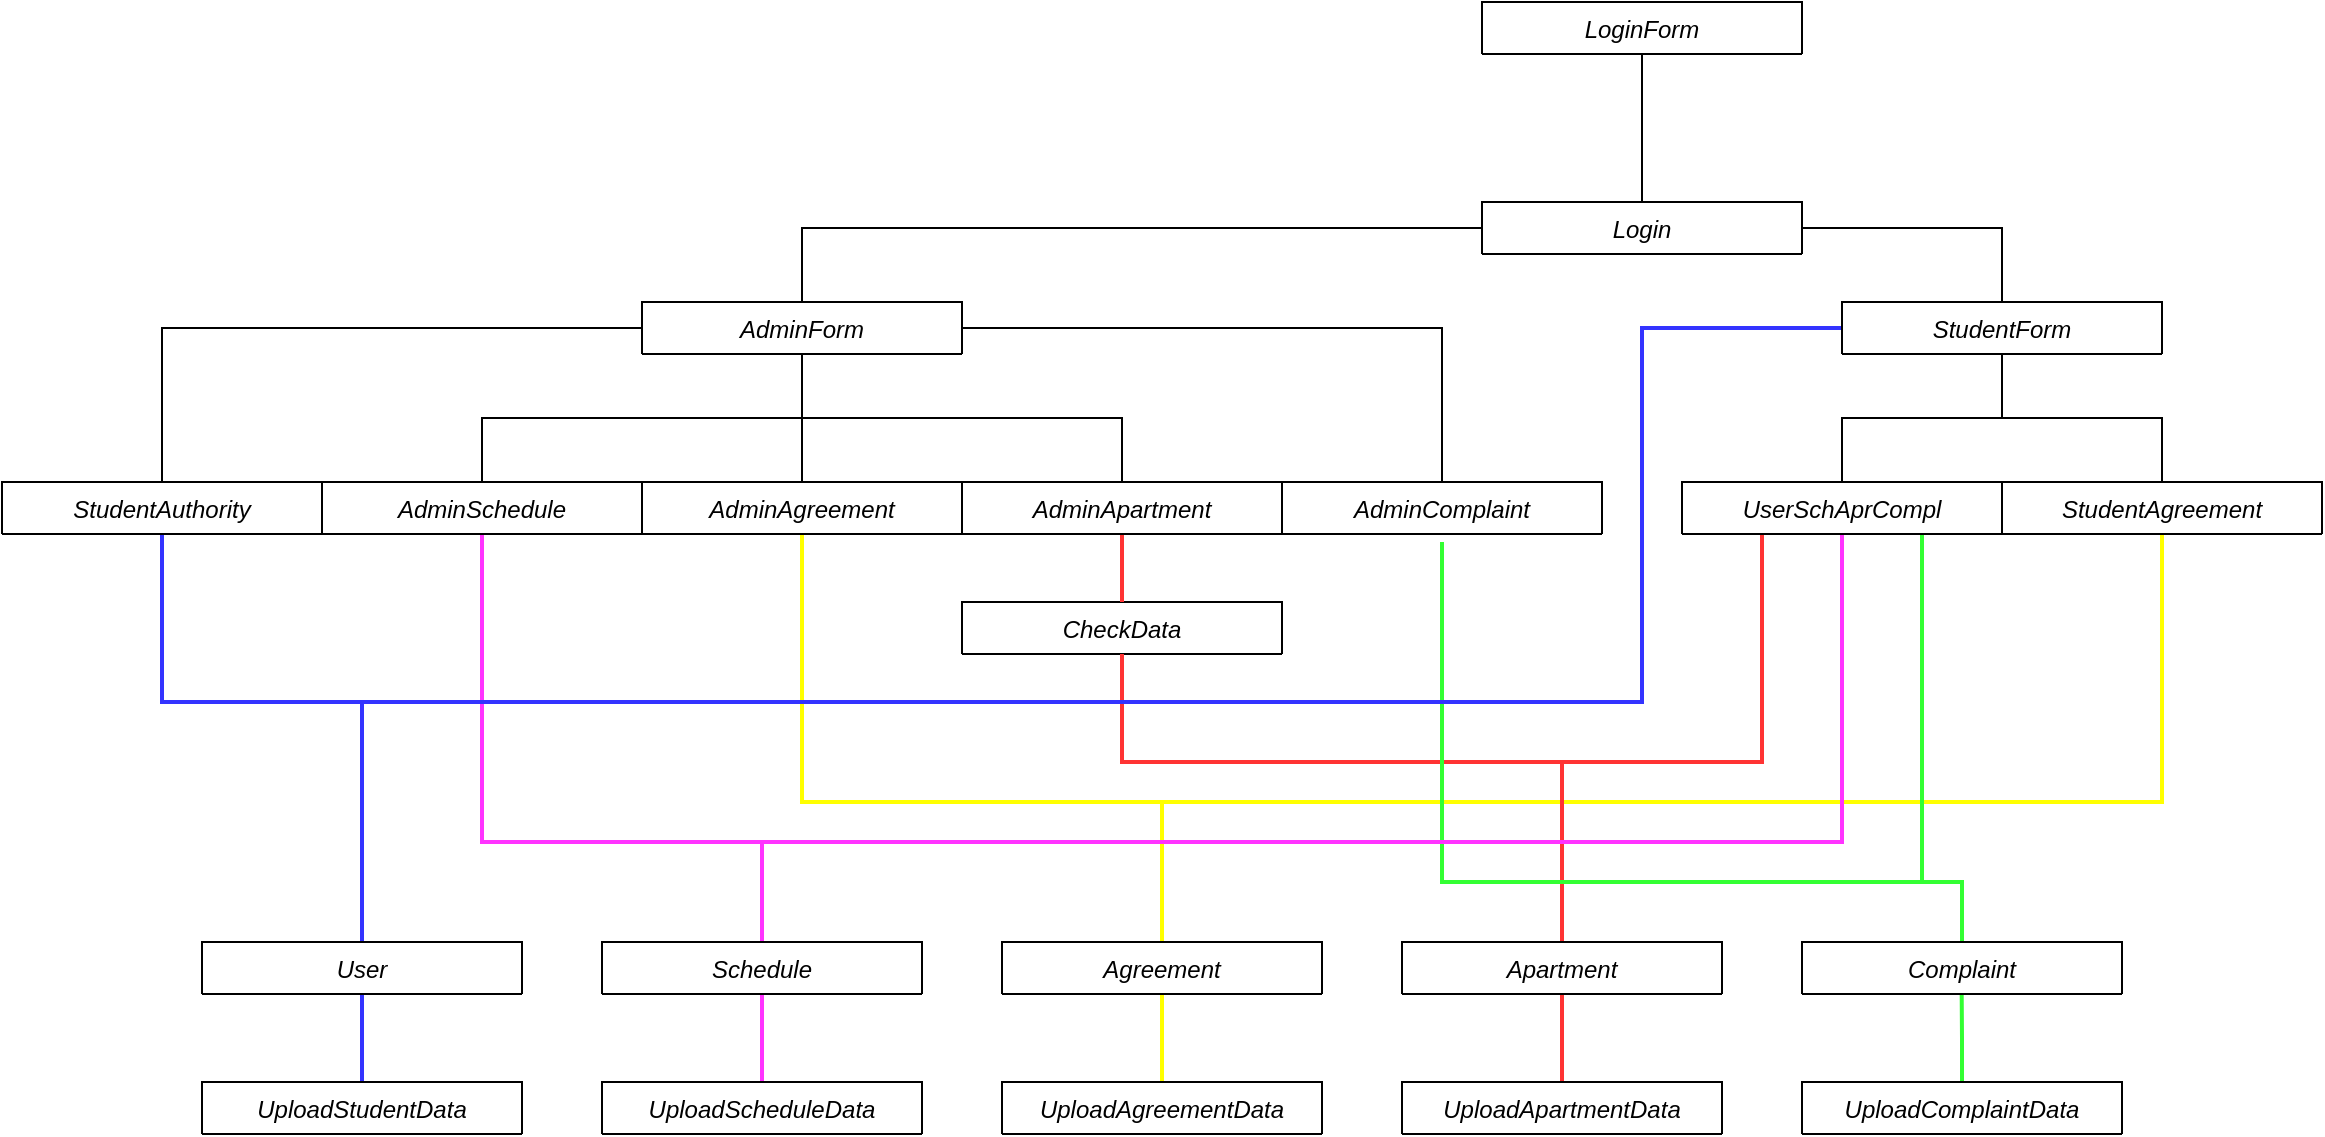 <mxfile version="15.9.6" type="device"><diagram id="C5RBs43oDa-KdzZeNtuy" name="Page-1"><mxGraphModel dx="1483" dy="830" grid="1" gridSize="10" guides="1" tooltips="1" connect="1" arrows="1" fold="1" page="1" pageScale="1" pageWidth="1169" pageHeight="827" math="0" shadow="0"><root><mxCell id="WIyWlLk6GJQsqaUBKTNV-0"/><mxCell id="WIyWlLk6GJQsqaUBKTNV-1" parent="WIyWlLk6GJQsqaUBKTNV-0"/><mxCell id="zkfFHV4jXpPFQw0GAbJ--0" value="AdminComplaint" style="swimlane;fontStyle=2;align=center;verticalAlign=top;childLayout=stackLayout;horizontal=1;startSize=26;horizontalStack=0;resizeParent=1;resizeLast=0;collapsible=1;marginBottom=0;rounded=0;shadow=0;strokeWidth=1;" parent="WIyWlLk6GJQsqaUBKTNV-1" vertex="1" collapsed="1"><mxGeometry x="640" y="260" width="160" height="26" as="geometry"><mxRectangle x="1010" y="520" width="300" height="110" as="alternateBounds"/></mxGeometry></mxCell><mxCell id="zkfFHV4jXpPFQw0GAbJ--1" value="- complaints: UploadComplaintData" style="text;align=left;verticalAlign=top;spacingLeft=4;spacingRight=4;overflow=hidden;rotatable=0;points=[[0,0.5],[1,0.5]];portConstraint=eastwest;fillColor=default;" parent="zkfFHV4jXpPFQw0GAbJ--0" vertex="1"><mxGeometry y="26" width="160" height="26" as="geometry"/></mxCell><mxCell id="zkfFHV4jXpPFQw0GAbJ--4" value="" style="line;html=1;strokeWidth=1;align=left;verticalAlign=middle;spacingTop=-1;spacingLeft=3;spacingRight=3;rotatable=0;labelPosition=right;points=[];portConstraint=eastwest;" parent="zkfFHV4jXpPFQw0GAbJ--0" vertex="1"><mxGeometry y="52" width="160" height="8" as="geometry"/></mxCell><mxCell id="zkfFHV4jXpPFQw0GAbJ--5" value="+ AdminComplaint()&#10;+ GetComplaints { get; private set; }: List&lt;Complaint&gt;&#10;+ DeleteComplaint(deleteComplaint: Complaint): void" style="text;align=left;verticalAlign=top;spacingLeft=4;spacingRight=4;overflow=hidden;rotatable=0;points=[[0,0.5],[1,0.5]];portConstraint=eastwest;fillColor=default;" parent="zkfFHV4jXpPFQw0GAbJ--0" vertex="1"><mxGeometry y="60" width="160" height="50" as="geometry"/></mxCell><mxCell id="VE39Tlv3Fxl8thYSbEGZ-6" value="CheckData" style="swimlane;fontStyle=2;align=center;verticalAlign=top;childLayout=stackLayout;horizontal=1;startSize=26;horizontalStack=0;resizeParent=1;resizeLast=0;collapsible=1;marginBottom=0;rounded=0;shadow=0;strokeWidth=1;" vertex="1" collapsed="1" parent="WIyWlLk6GJQsqaUBKTNV-1"><mxGeometry x="480" y="320" width="160" height="26" as="geometry"><mxRectangle x="830" y="590" width="300" height="130" as="alternateBounds"/></mxGeometry></mxCell><mxCell id="VE39Tlv3Fxl8thYSbEGZ-7" value="- dataLink: string" style="text;align=left;verticalAlign=top;spacingLeft=4;spacingRight=4;overflow=hidden;rotatable=0;points=[[0,0.5],[1,0.5]];portConstraint=eastwest;fillColor=default;" vertex="1" parent="VE39Tlv3Fxl8thYSbEGZ-6"><mxGeometry y="26" width="160" height="26" as="geometry"/></mxCell><mxCell id="VE39Tlv3Fxl8thYSbEGZ-10" value="" style="line;html=1;strokeWidth=1;align=left;verticalAlign=middle;spacingTop=-1;spacingLeft=3;spacingRight=3;rotatable=0;labelPosition=right;points=[];portConstraint=eastwest;" vertex="1" parent="VE39Tlv3Fxl8thYSbEGZ-6"><mxGeometry y="52" width="160" height="8" as="geometry"/></mxCell><mxCell id="VE39Tlv3Fxl8thYSbEGZ-11" value="- CheckQuantityOfApartment(id: int, quantity: int): bool&#10;+ AddApartmentIDstoComboBox(): List&lt;int&gt;&#10;+ AddApartmentIds(): List&lt;int&gt;&#10;+ AddUserIds(addUserIds: int): List&lt;int&gt;" style="text;align=left;verticalAlign=top;spacingLeft=4;spacingRight=4;overflow=hidden;rotatable=0;points=[[0,0.5],[1,0.5]];portConstraint=eastwest;fillColor=default;" vertex="1" parent="VE39Tlv3Fxl8thYSbEGZ-6"><mxGeometry y="60" width="160" height="70" as="geometry"/></mxCell><mxCell id="VE39Tlv3Fxl8thYSbEGZ-140" style="edgeStyle=orthogonalEdgeStyle;rounded=0;orthogonalLoop=1;jettySize=auto;html=1;entryX=0.5;entryY=0;entryDx=0;entryDy=0;endArrow=none;endFill=0;" edge="1" parent="WIyWlLk6GJQsqaUBKTNV-1" source="VE39Tlv3Fxl8thYSbEGZ-12" target="VE39Tlv3Fxl8thYSbEGZ-84"><mxGeometry relative="1" as="geometry"/></mxCell><mxCell id="VE39Tlv3Fxl8thYSbEGZ-141" style="edgeStyle=orthogonalEdgeStyle;rounded=0;orthogonalLoop=1;jettySize=auto;html=1;endArrow=none;endFill=0;" edge="1" parent="WIyWlLk6GJQsqaUBKTNV-1" source="VE39Tlv3Fxl8thYSbEGZ-12" target="VE39Tlv3Fxl8thYSbEGZ-24"><mxGeometry relative="1" as="geometry"/></mxCell><mxCell id="VE39Tlv3Fxl8thYSbEGZ-142" style="edgeStyle=orthogonalEdgeStyle;rounded=0;orthogonalLoop=1;jettySize=auto;html=1;entryX=0.5;entryY=0;entryDx=0;entryDy=0;endArrow=none;endFill=0;" edge="1" parent="WIyWlLk6GJQsqaUBKTNV-1" source="VE39Tlv3Fxl8thYSbEGZ-12" target="VE39Tlv3Fxl8thYSbEGZ-0"><mxGeometry relative="1" as="geometry"/></mxCell><mxCell id="VE39Tlv3Fxl8thYSbEGZ-143" style="edgeStyle=orthogonalEdgeStyle;rounded=0;orthogonalLoop=1;jettySize=auto;html=1;entryX=0.5;entryY=0;entryDx=0;entryDy=0;endArrow=none;endFill=0;" edge="1" parent="WIyWlLk6GJQsqaUBKTNV-1" source="VE39Tlv3Fxl8thYSbEGZ-12" target="VE39Tlv3Fxl8thYSbEGZ-18"><mxGeometry relative="1" as="geometry"/></mxCell><mxCell id="VE39Tlv3Fxl8thYSbEGZ-144" style="edgeStyle=orthogonalEdgeStyle;rounded=0;orthogonalLoop=1;jettySize=auto;html=1;entryX=0.5;entryY=0;entryDx=0;entryDy=0;endArrow=none;endFill=0;" edge="1" parent="WIyWlLk6GJQsqaUBKTNV-1" source="VE39Tlv3Fxl8thYSbEGZ-12" target="zkfFHV4jXpPFQw0GAbJ--0"><mxGeometry relative="1" as="geometry"/></mxCell><mxCell id="VE39Tlv3Fxl8thYSbEGZ-151" style="edgeStyle=orthogonalEdgeStyle;rounded=0;orthogonalLoop=1;jettySize=auto;html=1;entryX=0.5;entryY=1;entryDx=0;entryDy=0;endArrow=none;endFill=0;strokeColor=#FFFF00;strokeWidth=2;" edge="1" parent="WIyWlLk6GJQsqaUBKTNV-1" source="VE39Tlv3Fxl8thYSbEGZ-30" target="VE39Tlv3Fxl8thYSbEGZ-0"><mxGeometry relative="1" as="geometry"><Array as="points"><mxPoint x="580" y="420"/><mxPoint x="400" y="420"/></Array></mxGeometry></mxCell><mxCell id="VE39Tlv3Fxl8thYSbEGZ-152" style="edgeStyle=orthogonalEdgeStyle;rounded=0;orthogonalLoop=1;jettySize=auto;html=1;entryX=0.5;entryY=1;entryDx=0;entryDy=0;endArrow=none;endFill=0;strokeColor=#FFFF00;strokeWidth=2;" edge="1" parent="WIyWlLk6GJQsqaUBKTNV-1" source="VE39Tlv3Fxl8thYSbEGZ-30" target="VE39Tlv3Fxl8thYSbEGZ-78"><mxGeometry relative="1" as="geometry"><Array as="points"><mxPoint x="580" y="420"/><mxPoint x="1080" y="420"/></Array></mxGeometry></mxCell><mxCell id="VE39Tlv3Fxl8thYSbEGZ-153" style="edgeStyle=orthogonalEdgeStyle;rounded=0;orthogonalLoop=1;jettySize=auto;html=1;entryX=0.5;entryY=1;entryDx=0;entryDy=0;endArrow=none;endFill=0;strokeColor=#FF3333;strokeWidth=2;" edge="1" parent="WIyWlLk6GJQsqaUBKTNV-1" source="VE39Tlv3Fxl8thYSbEGZ-36" target="VE39Tlv3Fxl8thYSbEGZ-6"><mxGeometry relative="1" as="geometry"><Array as="points"><mxPoint x="780" y="400"/><mxPoint x="560" y="400"/></Array></mxGeometry></mxCell><mxCell id="VE39Tlv3Fxl8thYSbEGZ-154" style="edgeStyle=orthogonalEdgeStyle;rounded=0;orthogonalLoop=1;jettySize=auto;html=1;entryX=0.25;entryY=1;entryDx=0;entryDy=0;endArrow=none;endFill=0;strokeColor=#FF3333;strokeWidth=2;" edge="1" parent="WIyWlLk6GJQsqaUBKTNV-1" source="VE39Tlv3Fxl8thYSbEGZ-36" target="VE39Tlv3Fxl8thYSbEGZ-108"><mxGeometry relative="1" as="geometry"><Array as="points"><mxPoint x="780" y="400"/><mxPoint x="880" y="400"/></Array></mxGeometry></mxCell><mxCell id="VE39Tlv3Fxl8thYSbEGZ-155" style="edgeStyle=orthogonalEdgeStyle;rounded=0;orthogonalLoop=1;jettySize=auto;html=1;entryX=0.75;entryY=1;entryDx=0;entryDy=0;endArrow=none;endFill=0;strokeColor=#33FF33;fillColor=#60a917;strokeWidth=2;" edge="1" parent="WIyWlLk6GJQsqaUBKTNV-1" source="VE39Tlv3Fxl8thYSbEGZ-42" target="VE39Tlv3Fxl8thYSbEGZ-108"><mxGeometry relative="1" as="geometry"><Array as="points"><mxPoint x="980" y="460"/><mxPoint x="960" y="460"/></Array></mxGeometry></mxCell><mxCell id="VE39Tlv3Fxl8thYSbEGZ-156" style="edgeStyle=orthogonalEdgeStyle;rounded=0;orthogonalLoop=1;jettySize=auto;html=1;endArrow=none;endFill=0;strokeColor=#33FF33;fillColor=#60a917;strokeWidth=2;" edge="1" parent="WIyWlLk6GJQsqaUBKTNV-1" source="VE39Tlv3Fxl8thYSbEGZ-42"><mxGeometry relative="1" as="geometry"><mxPoint x="720" y="290" as="targetPoint"/><Array as="points"><mxPoint x="980" y="460"/><mxPoint x="720" y="460"/></Array></mxGeometry></mxCell><mxCell id="VE39Tlv3Fxl8thYSbEGZ-133" style="edgeStyle=orthogonalEdgeStyle;rounded=0;orthogonalLoop=1;jettySize=auto;html=1;entryX=0.499;entryY=0.987;entryDx=0;entryDy=0;entryPerimeter=0;endArrow=none;endFill=0;strokeColor=#33FF33;strokeWidth=2;" edge="1" parent="WIyWlLk6GJQsqaUBKTNV-1" source="VE39Tlv3Fxl8thYSbEGZ-48" target="VE39Tlv3Fxl8thYSbEGZ-47"><mxGeometry relative="1" as="geometry"/></mxCell><mxCell id="VE39Tlv3Fxl8thYSbEGZ-132" style="edgeStyle=orthogonalEdgeStyle;rounded=0;orthogonalLoop=1;jettySize=auto;html=1;entryX=0.5;entryY=1;entryDx=0;entryDy=0;entryPerimeter=0;endArrow=none;endFill=0;strokeColor=#FF3333;strokeWidth=2;" edge="1" parent="WIyWlLk6GJQsqaUBKTNV-1" source="VE39Tlv3Fxl8thYSbEGZ-60" target="VE39Tlv3Fxl8thYSbEGZ-41"><mxGeometry relative="1" as="geometry"/></mxCell><mxCell id="VE39Tlv3Fxl8thYSbEGZ-135" style="edgeStyle=orthogonalEdgeStyle;rounded=0;orthogonalLoop=1;jettySize=auto;html=1;entryX=0.5;entryY=1;entryDx=0;entryDy=0;endArrow=none;endFill=0;strokeWidth=2;strokeColor=#FFFF00;" edge="1" parent="WIyWlLk6GJQsqaUBKTNV-1" source="VE39Tlv3Fxl8thYSbEGZ-66" target="VE39Tlv3Fxl8thYSbEGZ-30"><mxGeometry relative="1" as="geometry"/></mxCell><mxCell id="VE39Tlv3Fxl8thYSbEGZ-157" style="edgeStyle=orthogonalEdgeStyle;rounded=0;orthogonalLoop=1;jettySize=auto;html=1;entryX=0.5;entryY=1;entryDx=0;entryDy=0;endArrow=none;endFill=0;strokeColor=#FF33FF;strokeWidth=2;" edge="1" parent="WIyWlLk6GJQsqaUBKTNV-1" source="VE39Tlv3Fxl8thYSbEGZ-72" target="VE39Tlv3Fxl8thYSbEGZ-24"><mxGeometry relative="1" as="geometry"><Array as="points"><mxPoint x="380" y="440"/><mxPoint x="240" y="440"/></Array></mxGeometry></mxCell><mxCell id="VE39Tlv3Fxl8thYSbEGZ-158" style="edgeStyle=orthogonalEdgeStyle;rounded=0;orthogonalLoop=1;jettySize=auto;html=1;entryX=0.5;entryY=1;entryDx=0;entryDy=0;endArrow=none;endFill=0;strokeColor=#FF33FF;strokeWidth=2;" edge="1" parent="WIyWlLk6GJQsqaUBKTNV-1" source="VE39Tlv3Fxl8thYSbEGZ-72" target="VE39Tlv3Fxl8thYSbEGZ-108"><mxGeometry relative="1" as="geometry"><Array as="points"><mxPoint x="380" y="440"/><mxPoint x="920" y="440"/></Array></mxGeometry></mxCell><mxCell id="VE39Tlv3Fxl8thYSbEGZ-137" style="edgeStyle=orthogonalEdgeStyle;rounded=0;orthogonalLoop=1;jettySize=auto;html=1;entryX=0.5;entryY=1;entryDx=0;entryDy=0;endArrow=none;endFill=0;strokeWidth=2;strokeColor=#FF33FF;" edge="1" parent="WIyWlLk6GJQsqaUBKTNV-1" source="VE39Tlv3Fxl8thYSbEGZ-90" target="VE39Tlv3Fxl8thYSbEGZ-72"><mxGeometry relative="1" as="geometry"/></mxCell><mxCell id="VE39Tlv3Fxl8thYSbEGZ-136" style="edgeStyle=orthogonalEdgeStyle;rounded=0;orthogonalLoop=1;jettySize=auto;html=1;entryX=0.5;entryY=1;entryDx=0;entryDy=0;endArrow=none;endFill=0;strokeWidth=2;strokeColor=#3333FF;" edge="1" parent="WIyWlLk6GJQsqaUBKTNV-1" source="VE39Tlv3Fxl8thYSbEGZ-96" target="VE39Tlv3Fxl8thYSbEGZ-102"><mxGeometry relative="1" as="geometry"/></mxCell><mxCell id="VE39Tlv3Fxl8thYSbEGZ-159" style="edgeStyle=orthogonalEdgeStyle;rounded=0;orthogonalLoop=1;jettySize=auto;html=1;endArrow=none;endFill=0;strokeColor=#3333FF;strokeWidth=2;" edge="1" parent="WIyWlLk6GJQsqaUBKTNV-1" source="VE39Tlv3Fxl8thYSbEGZ-102" target="VE39Tlv3Fxl8thYSbEGZ-84"><mxGeometry relative="1" as="geometry"><Array as="points"><mxPoint x="180" y="370"/><mxPoint x="80" y="370"/></Array></mxGeometry></mxCell><mxCell id="VE39Tlv3Fxl8thYSbEGZ-161" style="edgeStyle=orthogonalEdgeStyle;rounded=0;orthogonalLoop=1;jettySize=auto;html=1;entryX=0;entryY=0.5;entryDx=0;entryDy=0;endArrow=none;endFill=0;strokeColor=#3333FF;strokeWidth=2;" edge="1" parent="WIyWlLk6GJQsqaUBKTNV-1" source="VE39Tlv3Fxl8thYSbEGZ-102" target="VE39Tlv3Fxl8thYSbEGZ-115"><mxGeometry relative="1" as="geometry"><Array as="points"><mxPoint x="180" y="370"/><mxPoint x="820" y="370"/><mxPoint x="820" y="183"/></Array></mxGeometry></mxCell><mxCell id="VE39Tlv3Fxl8thYSbEGZ-147" style="edgeStyle=orthogonalEdgeStyle;rounded=0;orthogonalLoop=1;jettySize=auto;html=1;entryX=0.5;entryY=0;entryDx=0;entryDy=0;endArrow=none;endFill=0;" edge="1" parent="WIyWlLk6GJQsqaUBKTNV-1" source="VE39Tlv3Fxl8thYSbEGZ-115" target="VE39Tlv3Fxl8thYSbEGZ-108"><mxGeometry relative="1" as="geometry"/></mxCell><mxCell id="VE39Tlv3Fxl8thYSbEGZ-148" style="edgeStyle=orthogonalEdgeStyle;rounded=0;orthogonalLoop=1;jettySize=auto;html=1;entryX=0.5;entryY=0;entryDx=0;entryDy=0;endArrow=none;endFill=0;" edge="1" parent="WIyWlLk6GJQsqaUBKTNV-1" source="VE39Tlv3Fxl8thYSbEGZ-115" target="VE39Tlv3Fxl8thYSbEGZ-78"><mxGeometry relative="1" as="geometry"/></mxCell><mxCell id="VE39Tlv3Fxl8thYSbEGZ-146" style="edgeStyle=orthogonalEdgeStyle;rounded=0;orthogonalLoop=1;jettySize=auto;html=1;entryX=0.5;entryY=0;entryDx=0;entryDy=0;endArrow=none;endFill=0;" edge="1" parent="WIyWlLk6GJQsqaUBKTNV-1" source="VE39Tlv3Fxl8thYSbEGZ-121" target="VE39Tlv3Fxl8thYSbEGZ-54"><mxGeometry relative="1" as="geometry"/></mxCell><mxCell id="VE39Tlv3Fxl8thYSbEGZ-138" style="edgeStyle=orthogonalEdgeStyle;rounded=0;orthogonalLoop=1;jettySize=auto;html=1;entryX=0.5;entryY=0;entryDx=0;entryDy=0;strokeColor=default;endArrow=none;endFill=0;" edge="1" parent="WIyWlLk6GJQsqaUBKTNV-1" source="VE39Tlv3Fxl8thYSbEGZ-55" target="VE39Tlv3Fxl8thYSbEGZ-12"><mxGeometry relative="1" as="geometry"/></mxCell><mxCell id="VE39Tlv3Fxl8thYSbEGZ-150" style="edgeStyle=orthogonalEdgeStyle;rounded=0;orthogonalLoop=1;jettySize=auto;html=1;entryX=0.5;entryY=0;entryDx=0;entryDy=0;endArrow=none;endFill=0;strokeWidth=2;strokeColor=#FF3333;" edge="1" parent="WIyWlLk6GJQsqaUBKTNV-1" source="VE39Tlv3Fxl8thYSbEGZ-18" target="VE39Tlv3Fxl8thYSbEGZ-6"><mxGeometry relative="1" as="geometry"/></mxCell><mxCell id="VE39Tlv3Fxl8thYSbEGZ-18" value="AdminApartment" style="swimlane;fontStyle=2;align=center;verticalAlign=top;childLayout=stackLayout;horizontal=1;startSize=26;horizontalStack=0;resizeParent=1;resizeLast=0;collapsible=1;marginBottom=0;rounded=0;shadow=0;strokeWidth=1;" vertex="1" collapsed="1" parent="WIyWlLk6GJQsqaUBKTNV-1"><mxGeometry x="480" y="260" width="160" height="26" as="geometry"><mxRectangle x="830" y="520" width="380" height="178" as="alternateBounds"/></mxGeometry></mxCell><mxCell id="VE39Tlv3Fxl8thYSbEGZ-19" value="- uploadApartmentData: UploadApartmentData&#10;- checkData: CheckData" style="text;align=left;verticalAlign=top;spacingLeft=4;spacingRight=4;overflow=hidden;rotatable=0;points=[[0,0.5],[1,0.5]];portConstraint=eastwest;fillColor=default;" vertex="1" parent="VE39Tlv3Fxl8thYSbEGZ-18"><mxGeometry y="26" width="160" height="34" as="geometry"/></mxCell><mxCell id="VE39Tlv3Fxl8thYSbEGZ-22" value="" style="line;html=1;strokeWidth=1;align=left;verticalAlign=middle;spacingTop=-1;spacingLeft=3;spacingRight=3;rotatable=0;labelPosition=right;points=[];portConstraint=eastwest;" vertex="1" parent="VE39Tlv3Fxl8thYSbEGZ-18"><mxGeometry y="60" width="160" height="8" as="geometry"/></mxCell><mxCell id="VE39Tlv3Fxl8thYSbEGZ-23" value="+ AdminApartment()&#10;+ AllApartmentsData { get; private set; }: List&lt;Apartment&gt;&#10;+ ApartmentsAndUser { get; private set; }: List&lt;Apartment&gt;&#10;+ ModifyApartmentData(option: string, apartment: Apartment): void&#10;+ ApartmentDataInfo(apartmentID: int): List&lt;String&gt;&#10;+ QuantityOfRooms(apartment: Apartment): int&#10;+ AddApartmentIDstoComboBox(): List&lt;int&gt;" style="text;align=left;verticalAlign=top;spacingLeft=4;spacingRight=4;overflow=hidden;rotatable=0;points=[[0,0.5],[1,0.5]];portConstraint=eastwest;fillColor=default;" vertex="1" parent="VE39Tlv3Fxl8thYSbEGZ-18"><mxGeometry y="68" width="160" height="110" as="geometry"/></mxCell><mxCell id="VE39Tlv3Fxl8thYSbEGZ-149" style="edgeStyle=orthogonalEdgeStyle;rounded=0;orthogonalLoop=1;jettySize=auto;html=1;entryX=0.5;entryY=0;entryDx=0;entryDy=0;endArrow=none;endFill=0;" edge="1" parent="WIyWlLk6GJQsqaUBKTNV-1" source="VE39Tlv3Fxl8thYSbEGZ-54" target="VE39Tlv3Fxl8thYSbEGZ-115"><mxGeometry relative="1" as="geometry"/></mxCell><mxCell id="VE39Tlv3Fxl8thYSbEGZ-0" value="AdminAgreement" style="swimlane;fontStyle=2;align=center;verticalAlign=top;childLayout=stackLayout;horizontal=1;startSize=26;horizontalStack=0;resizeParent=1;resizeLast=0;collapsible=1;marginBottom=0;rounded=0;shadow=0;strokeWidth=1;" vertex="1" collapsed="1" parent="WIyWlLk6GJQsqaUBKTNV-1"><mxGeometry x="320" y="260" width="160" height="26" as="geometry"><mxRectangle x="650" y="520" width="300" height="110" as="alternateBounds"/></mxGeometry></mxCell><mxCell id="VE39Tlv3Fxl8thYSbEGZ-1" value="- agreements: UploadAgreementData" style="text;align=left;verticalAlign=top;spacingLeft=4;spacingRight=4;overflow=hidden;rotatable=0;points=[[0,0.5],[1,0.5]];portConstraint=eastwest;fillColor=default;" vertex="1" parent="VE39Tlv3Fxl8thYSbEGZ-0"><mxGeometry y="26" width="160" height="26" as="geometry"/></mxCell><mxCell id="VE39Tlv3Fxl8thYSbEGZ-4" value="" style="line;html=1;strokeWidth=1;align=left;verticalAlign=middle;spacingTop=-1;spacingLeft=3;spacingRight=3;rotatable=0;labelPosition=right;points=[];portConstraint=eastwest;" vertex="1" parent="VE39Tlv3Fxl8thYSbEGZ-0"><mxGeometry y="52" width="160" height="8" as="geometry"/></mxCell><mxCell id="VE39Tlv3Fxl8thYSbEGZ-5" value="+ AdminAgreement()&#10;+ getAgreements { get; private set; }: List&lt;Agreement&gt;&#10;+ deleteAgreement(deleteAgr: Agreement): void" style="text;align=left;verticalAlign=top;spacingLeft=4;spacingRight=4;overflow=hidden;rotatable=0;points=[[0,0.5],[1,0.5]];portConstraint=eastwest;fillColor=default;" vertex="1" parent="VE39Tlv3Fxl8thYSbEGZ-0"><mxGeometry y="60" width="160" height="50" as="geometry"/></mxCell><mxCell id="VE39Tlv3Fxl8thYSbEGZ-24" value="AdminSchedule" style="swimlane;fontStyle=2;align=center;verticalAlign=top;childLayout=stackLayout;horizontal=1;startSize=26;horizontalStack=0;resizeParent=1;resizeLast=0;collapsible=1;marginBottom=0;rounded=0;shadow=0;strokeWidth=1;" vertex="1" collapsed="1" parent="WIyWlLk6GJQsqaUBKTNV-1"><mxGeometry x="160" y="260" width="160" height="26" as="geometry"><mxRectangle x="470" y="520" width="330" height="130" as="alternateBounds"/></mxGeometry></mxCell><mxCell id="VE39Tlv3Fxl8thYSbEGZ-25" value="- uploadScheduleData: UploadScheduleData" style="text;align=left;verticalAlign=top;spacingLeft=4;spacingRight=4;overflow=hidden;rotatable=0;points=[[0,0.5],[1,0.5]];portConstraint=eastwest;fillColor=default;" vertex="1" parent="VE39Tlv3Fxl8thYSbEGZ-24"><mxGeometry y="26" width="160" height="26" as="geometry"/></mxCell><mxCell id="VE39Tlv3Fxl8thYSbEGZ-28" value="" style="line;html=1;strokeWidth=1;align=left;verticalAlign=middle;spacingTop=-1;spacingLeft=3;spacingRight=3;rotatable=0;labelPosition=right;points=[];portConstraint=eastwest;" vertex="1" parent="VE39Tlv3Fxl8thYSbEGZ-24"><mxGeometry y="52" width="160" height="8" as="geometry"/></mxCell><mxCell id="VE39Tlv3Fxl8thYSbEGZ-29" value="+ AdminSchedule()&#10;+ GetSchedules{ get;  private set; }: List&lt;Schedule&gt;&#10;+ ModifyUsersData(option: string, schedule: Schedule): void&#10;+ ScheduleDataInfo(id: int): List&lt;String&gt;" style="text;align=left;verticalAlign=top;spacingLeft=4;spacingRight=4;overflow=hidden;rotatable=0;points=[[0,0.5],[1,0.5]];portConstraint=eastwest;fillColor=default;" vertex="1" parent="VE39Tlv3Fxl8thYSbEGZ-24"><mxGeometry y="60" width="160" height="70" as="geometry"/></mxCell><mxCell id="VE39Tlv3Fxl8thYSbEGZ-84" value="StudentAuthority" style="swimlane;fontStyle=2;align=center;verticalAlign=top;childLayout=stackLayout;horizontal=1;startSize=26;horizontalStack=0;resizeParent=1;resizeLast=0;collapsible=1;marginBottom=0;rounded=0;shadow=0;strokeWidth=1;" vertex="1" collapsed="1" parent="WIyWlLk6GJQsqaUBKTNV-1"><mxGeometry y="260" width="160" height="26" as="geometry"><mxRectangle x="300" y="520" width="280" height="170" as="alternateBounds"/></mxGeometry></mxCell><mxCell id="VE39Tlv3Fxl8thYSbEGZ-85" value="- studentAuthority: UploadStudentData&#10;- UPPER_CAES: string&#10;- NUMBERS: string&#10;- SPECIALS: string" style="text;align=left;verticalAlign=top;spacingLeft=4;spacingRight=4;overflow=hidden;rotatable=0;points=[[0,0.5],[1,0.5]];portConstraint=eastwest;fillColor=default;" vertex="1" parent="VE39Tlv3Fxl8thYSbEGZ-84"><mxGeometry y="26" width="160" height="64" as="geometry"/></mxCell><mxCell id="VE39Tlv3Fxl8thYSbEGZ-88" value="" style="line;html=1;strokeWidth=1;align=left;verticalAlign=middle;spacingTop=-1;spacingLeft=3;spacingRight=3;rotatable=0;labelPosition=right;points=[];portConstraint=eastwest;" vertex="1" parent="VE39Tlv3Fxl8thYSbEGZ-84"><mxGeometry y="90" width="160" height="10" as="geometry"/></mxCell><mxCell id="VE39Tlv3Fxl8thYSbEGZ-89" value="+ StudentAuthority()&#10;+ allUsersData {get; private set; }: List&lt;User&gt;&#10;+ ModifyUsersData(option: string, user: User): void&#10;+ GeneratePassword(passwordSize: int): string" style="text;align=left;verticalAlign=top;spacingLeft=4;spacingRight=4;overflow=hidden;rotatable=0;points=[[0,0.5],[1,0.5]];portConstraint=eastwest;fillColor=default;" vertex="1" parent="VE39Tlv3Fxl8thYSbEGZ-84"><mxGeometry y="100" width="160" height="70" as="geometry"/></mxCell><mxCell id="VE39Tlv3Fxl8thYSbEGZ-12" value="AdminForm" style="swimlane;fontStyle=2;align=center;verticalAlign=top;childLayout=stackLayout;horizontal=1;startSize=26;horizontalStack=0;resizeParent=1;resizeLast=0;collapsible=1;marginBottom=0;rounded=0;shadow=0;strokeWidth=1;" vertex="1" collapsed="1" parent="WIyWlLk6GJQsqaUBKTNV-1"><mxGeometry x="320" y="170" width="160" height="26" as="geometry"><mxRectangle x="650" y="440" width="360" height="618" as="alternateBounds"/></mxGeometry></mxCell><mxCell id="VE39Tlv3Fxl8thYSbEGZ-13" value="- studentAuthority: StudentAuthority&#10;- adminApartments: AdminApartment&#10;- adminComplaints: AdminComplaint&#10;- adminAgreements: AdminAgreement&#10;- adminSchedule: AdminSchedule&#10;- checkData: CheckData" style="text;align=left;verticalAlign=top;spacingLeft=4;spacingRight=4;overflow=hidden;rotatable=0;points=[[0,0.5],[1,0.5]];portConstraint=eastwest;fillColor=default;" vertex="1" parent="VE39Tlv3Fxl8thYSbEGZ-12"><mxGeometry y="26" width="160" height="94" as="geometry"/></mxCell><mxCell id="VE39Tlv3Fxl8thYSbEGZ-16" value="" style="line;html=1;strokeWidth=1;align=left;verticalAlign=middle;spacingTop=-1;spacingLeft=3;spacingRight=3;rotatable=0;labelPosition=right;points=[];portConstraint=eastwest;" vertex="1" parent="VE39Tlv3Fxl8thYSbEGZ-12"><mxGeometry y="120" width="160" height="8" as="geometry"/></mxCell><mxCell id="VE39Tlv3Fxl8thYSbEGZ-17" value="+ AdminForm()&#10;- ShowCreateUser(change: bool): void&#10;- ShowUpdateUser(change: bool): void&#10;- ShowUpdateFilters(change: bool): void&#10;- TurnOffApartmentBtns(change: bool): void&#10;- TurnOffScheduleBtns(change: bool): void&#10;- VisibleFalse(): void&#10;- UpdateUserDataBtn_Click(sender: object, e: EventArgs): void&#10;- CreateUserBtn_Click(sender: object, e: EventArgs): void&#10;- DeleteUserDataBtn_Click(sender: object, e: EventArgs): void&#10;- CreateUserDataBtn_Click(sender: object, e: EventArgs): void&#10;- AdminSettings_Tick(sender: object, e: EventArgs): void&#10;- UpdateUserBtn_Click(sender: object, e: EventArgs): void&#10;- ComboBoxApartIds(): void&#10;- CreateApartmentBtn_Click(sender: object, e: EventArgs): void&#10;- DeleteApBtn_Click(sender: object, e: EventArgs): void&#10;- CreateApBtn_Click(sender: object, e: EventArgs): void&#10;- AreYouSure(): void&#10;- UpdateApartmentBtn_Click(sender: object, e: EventArgs): void&#10;- UpdateApDataBtn_Click(sender: object, e: EventArgs): void&#10;- DeleteComplaint_Click(sender: object, e: EventArgs): void&#10;- DeleteAgrBtn_Click(sender: object, e: EventArgs): void&#10;- AddScheduleBtn_Click(sender: object, e: EventArgs): void&#10;- CreateScheduleBtn_Click(sender: object, e: EventArgs): void&#10;- UpdateScheduleBtn_Click(sender: object, e: EventArgs): void&#10;- UpdateScheduleInfo(): void&#10;- AddUserIds(sender: object, e: EventArgs): void&#10;- UpdateSchedule_Click(sender: object, e: EventArgs): void&#10;- DeleteScheduleBtn_Click(sender: object, e: EventArgs): void&#10;- UpdateApartmentInfo(): void&#10;- OnClick(sender: object, e: DataGridViewCellEventArgs): void&#10;- ClosingForm(sender: object, e: FormClosingEventArgs): void&#10;- GetIndex(): int&#10;- ChangeDataGrid(sender: object, e: EventArgs): void" style="text;align=left;verticalAlign=top;spacingLeft=4;spacingRight=4;overflow=hidden;rotatable=0;points=[[0,0.5],[1,0.5]];portConstraint=eastwest;fillColor=default;" vertex="1" parent="VE39Tlv3Fxl8thYSbEGZ-12"><mxGeometry y="128" width="160" height="490" as="geometry"/></mxCell><mxCell id="VE39Tlv3Fxl8thYSbEGZ-78" value="StudentAgreement" style="swimlane;fontStyle=2;align=center;verticalAlign=top;childLayout=stackLayout;horizontal=1;startSize=26;horizontalStack=0;resizeParent=1;resizeLast=0;collapsible=1;marginBottom=0;rounded=0;shadow=0;strokeWidth=1;" vertex="1" collapsed="1" parent="WIyWlLk6GJQsqaUBKTNV-1"><mxGeometry x="1000" y="260" width="160" height="26" as="geometry"><mxRectangle x="1510" y="520" width="370" height="130" as="alternateBounds"/></mxGeometry></mxCell><mxCell id="VE39Tlv3Fxl8thYSbEGZ-79" value="- agreements: UploadAgreementData" style="text;align=left;verticalAlign=top;spacingLeft=4;spacingRight=4;overflow=hidden;rotatable=0;points=[[0,0.5],[1,0.5]];portConstraint=eastwest;fillColor=default;" vertex="1" parent="VE39Tlv3Fxl8thYSbEGZ-78"><mxGeometry y="26" width="160" height="26" as="geometry"/></mxCell><mxCell id="VE39Tlv3Fxl8thYSbEGZ-82" value="" style="line;html=1;strokeWidth=1;align=left;verticalAlign=middle;spacingTop=-1;spacingLeft=3;spacingRight=3;rotatable=0;labelPosition=right;points=[];portConstraint=eastwest;" vertex="1" parent="VE39Tlv3Fxl8thYSbEGZ-78"><mxGeometry y="52" width="160" height="8" as="geometry"/></mxCell><mxCell id="VE39Tlv3Fxl8thYSbEGZ-83" value="+ AgreementConnectedToUser(changeData: int): List&lt;Agreement&gt;&#10;+ ApproveAgreement(ID: int, approvedNotApproved: string): void&#10;+ UsersInTheSameApartment(): DataTable&#10;+ CreateAgreement(makeAgreement: Agreement): void" style="text;align=left;verticalAlign=top;spacingLeft=4;spacingRight=4;overflow=hidden;rotatable=0;points=[[0,0.5],[1,0.5]];portConstraint=eastwest;fillColor=default;" vertex="1" parent="VE39Tlv3Fxl8thYSbEGZ-78"><mxGeometry y="60" width="160" height="70" as="geometry"/></mxCell><mxCell id="VE39Tlv3Fxl8thYSbEGZ-108" value="UserSchAprCompl" style="swimlane;fontStyle=2;align=center;verticalAlign=top;childLayout=stackLayout;horizontal=1;startSize=26;horizontalStack=0;resizeParent=1;resizeLast=0;collapsible=1;marginBottom=0;rounded=0;shadow=0;strokeWidth=1;" vertex="1" collapsed="1" parent="WIyWlLk6GJQsqaUBKTNV-1"><mxGeometry x="840" y="260" width="160" height="26" as="geometry"><mxRectangle x="1330" y="520" width="270" height="80" as="alternateBounds"/></mxGeometry></mxCell><mxCell id="VE39Tlv3Fxl8thYSbEGZ-113" value="+ SendComplaint(complaintM: Complaint): void&#10;+ UserApartment(): Apartment&#10;+ ScheduleForUser(): List&lt;Schedule&gt;" style="text;align=left;verticalAlign=top;spacingLeft=4;spacingRight=4;overflow=hidden;rotatable=0;points=[[0,0.5],[1,0.5]];portConstraint=eastwest;fillColor=default;" vertex="1" parent="VE39Tlv3Fxl8thYSbEGZ-108"><mxGeometry y="26" width="160" height="54" as="geometry"/></mxCell><mxCell id="VE39Tlv3Fxl8thYSbEGZ-115" value="StudentForm" style="swimlane;fontStyle=2;align=center;verticalAlign=top;childLayout=stackLayout;horizontal=1;startSize=26;horizontalStack=0;resizeParent=1;resizeLast=0;collapsible=1;marginBottom=0;rounded=0;shadow=0;strokeWidth=1;" vertex="1" collapsed="1" parent="WIyWlLk6GJQsqaUBKTNV-1"><mxGeometry x="920" y="170" width="160" height="26" as="geometry"><mxRectangle x="1420" y="440" width="520" height="570" as="alternateBounds"/></mxGeometry></mxCell><mxCell id="VE39Tlv3Fxl8thYSbEGZ-116" value="- userSchAprCompl: UserSchAprCompl&#10;- studentAgreements: StudentAgreement&#10;- userApartment: Apartment&#10;- schedule: List&lt;Schedule&gt;&#10;- agreements: List&lt;Agreement&gt;&#10;- agreementForUserID: List&lt;int&gt;&#10;- scheduleMessages: String[]" style="text;align=left;verticalAlign=top;spacingLeft=4;spacingRight=4;overflow=hidden;rotatable=0;points=[[0,0.5],[1,0.5]];portConstraint=eastwest;fillColor=default;" vertex="1" parent="VE39Tlv3Fxl8thYSbEGZ-115"><mxGeometry y="26" width="160" height="104" as="geometry"/></mxCell><mxCell id="VE39Tlv3Fxl8thYSbEGZ-119" value="" style="line;html=1;strokeWidth=1;align=left;verticalAlign=middle;spacingTop=-1;spacingLeft=3;spacingRight=3;rotatable=0;labelPosition=right;points=[];portConstraint=eastwest;" vertex="1" parent="VE39Tlv3Fxl8thYSbEGZ-115"><mxGeometry y="130" width="160" height="10" as="geometry"/></mxCell><mxCell id="VE39Tlv3Fxl8thYSbEGZ-120" value="+ StudentForm()&#10;- StartUpSettings(): void&#10;- AddDataToTable(address: double, price: double, propertyType: string, interior: string): void&#10;- AddDataToTable(fromOrForUser: int): void&#10;- ChangeDataGrid(sender: object, e: EventArgs): void&#10;- ClosingForm(sender: object, e: FormClosingEventArgs): void&#10;- logOutBtn_Click(sender: object, e: EventArgs): void&#10;- SendComplaint_Click(sender: object, e: EventArgs): void&#10;- UpdateLabels(sender: object, e: EventArgs): void&#10;- SetSchedule(): void&#10;- Message(message: string, message2, string): void&#10;- MondayBtn_Click(sender: object, e: EventArgs): void &#10;- TuesdayBtn_Click(sender: object, e: EventArgs): void &#10;- WednesdayBtn_Click(sender: object, e: EventArgs): void &#10;- ThursdayBtn_Click(sender: object, e: EventArgs): void &#10;- FridayBtn_Click(sender: object, e: EventArgs): void &#10;- SaturdayBtn_Click(sender: object, e: EventArgs): void &#10;- SundayBtn_Click(sender: object, e: EventArgs): void&#10;- AgrUserMadeBtn_Click(sender: object, e: EventArgs): void&#10;- AgrForUserBtn_Click(sender: object, e: EventArgs): void&#10;- ApproveDontApprove(check: bool): void&#10;- ChangeBtnsVisiblitity(sender: object, e: EventArgs): void&#10;- GetIndex(): int&#10;- CheckDataTableProcess(): bool&#10;- IApproveBtn_Click(sender: object, e: EventArgs): void&#10;- IDontApproveBtn_Click(sender: object, e: EventArgs): void&#10;- CreateAgrBtn_Click(sender: object, e: EventArgs): void&#10;- CreateAgr(change: bool): void&#10;- SendAgreement_Click(sender: object, e: EventArgs): void&#10;- StudentAgrName(): void" style="text;align=left;verticalAlign=top;spacingLeft=4;spacingRight=4;overflow=hidden;rotatable=0;points=[[0,0.5],[1,0.5]];portConstraint=eastwest;fillColor=default;" vertex="1" parent="VE39Tlv3Fxl8thYSbEGZ-115"><mxGeometry y="140" width="160" height="430" as="geometry"/></mxCell><mxCell id="VE39Tlv3Fxl8thYSbEGZ-54" value="Login" style="swimlane;fontStyle=2;align=center;verticalAlign=top;childLayout=stackLayout;horizontal=1;startSize=26;horizontalStack=0;resizeParent=1;resizeLast=0;collapsible=1;marginBottom=0;rounded=0;shadow=0;strokeWidth=1;" vertex="1" collapsed="1" parent="WIyWlLk6GJQsqaUBKTNV-1"><mxGeometry x="740" y="120" width="160" height="26" as="geometry"><mxRectangle x="1170" y="370" width="330" height="165" as="alternateBounds"/></mxGeometry></mxCell><mxCell id="VE39Tlv3Fxl8thYSbEGZ-55" value="- name: string&#10;- password: string&#10;- adminU: string&#10;- adminP: string" style="text;align=left;verticalAlign=top;spacingLeft=4;spacingRight=4;overflow=hidden;rotatable=0;points=[[0,0.5],[1,0.5]];portConstraint=eastwest;fillColor=default;" vertex="1" parent="VE39Tlv3Fxl8thYSbEGZ-54"><mxGeometry y="26" width="160" height="64" as="geometry"/></mxCell><mxCell id="VE39Tlv3Fxl8thYSbEGZ-58" value="" style="line;html=1;strokeWidth=1;align=left;verticalAlign=middle;spacingTop=-1;spacingLeft=3;spacingRight=3;rotatable=0;labelPosition=right;points=[];portConstraint=eastwest;" vertex="1" parent="VE39Tlv3Fxl8thYSbEGZ-54"><mxGeometry y="90" width="160" height="8" as="geometry"/></mxCell><mxCell id="VE39Tlv3Fxl8thYSbEGZ-59" value="- CheckLogInAdmin(name: string, password: string): bool&#10;- CheckLogInUser(username: string, password: string): bool&#10;+ SetData(name: string, password: string): void&#10;-  CheckData(): void" style="text;align=left;verticalAlign=top;spacingLeft=4;spacingRight=4;overflow=hidden;rotatable=0;points=[[0,0.5],[1,0.5]];portConstraint=eastwest;fillColor=default;" vertex="1" parent="VE39Tlv3Fxl8thYSbEGZ-54"><mxGeometry y="98" width="160" height="62" as="geometry"/></mxCell><mxCell id="VE39Tlv3Fxl8thYSbEGZ-121" value="LoginForm" style="swimlane;fontStyle=2;align=center;verticalAlign=top;childLayout=stackLayout;horizontal=1;startSize=26;horizontalStack=0;resizeParent=1;resizeLast=0;collapsible=1;marginBottom=0;rounded=0;shadow=0;strokeWidth=1;" vertex="1" collapsed="1" parent="WIyWlLk6GJQsqaUBKTNV-1"><mxGeometry x="740" y="20" width="160" height="26" as="geometry"><mxRectangle x="1170" y="280" width="360" height="90" as="alternateBounds"/></mxGeometry></mxCell><mxCell id="VE39Tlv3Fxl8thYSbEGZ-126" value="+ LoginForm()&#10;+ SendMessage(message: string): void&#10;- LoginBtn_Click(sender: object, e: EventArgs): void&#10;- CloseApplication(sender: object, e: FormClosingEventArgs): void" style="text;align=left;verticalAlign=top;spacingLeft=4;spacingRight=4;overflow=hidden;rotatable=0;points=[[0,0.5],[1,0.5]];portConstraint=eastwest;fillColor=default;" vertex="1" parent="VE39Tlv3Fxl8thYSbEGZ-121"><mxGeometry y="26" width="160" height="64" as="geometry"/></mxCell><mxCell id="VE39Tlv3Fxl8thYSbEGZ-48" value="UploadComplaintData" style="swimlane;fontStyle=2;align=center;verticalAlign=top;childLayout=stackLayout;horizontal=1;startSize=26;horizontalStack=0;resizeParent=1;resizeLast=0;collapsible=1;marginBottom=0;rounded=0;shadow=0;strokeWidth=1;" vertex="1" collapsed="1" parent="WIyWlLk6GJQsqaUBKTNV-1"><mxGeometry x="900" y="560" width="160" height="26" as="geometry"><mxRectangle x="900" y="560" width="360" height="110" as="alternateBounds"/></mxGeometry></mxCell><mxCell id="VE39Tlv3Fxl8thYSbEGZ-49" value="- dataLink: string" style="text;align=left;verticalAlign=top;spacingLeft=4;spacingRight=4;overflow=hidden;rotatable=0;points=[[0,0.5],[1,0.5]];portConstraint=eastwest;fillColor=default;" vertex="1" parent="VE39Tlv3Fxl8thYSbEGZ-48"><mxGeometry y="26" width="160" height="26" as="geometry"/></mxCell><mxCell id="VE39Tlv3Fxl8thYSbEGZ-52" value="" style="line;html=1;strokeWidth=1;align=left;verticalAlign=middle;spacingTop=-1;spacingLeft=3;spacingRight=3;rotatable=0;labelPosition=right;points=[];portConstraint=eastwest;" vertex="1" parent="VE39Tlv3Fxl8thYSbEGZ-48"><mxGeometry y="52" width="160" height="8" as="geometry"/></mxCell><mxCell id="VE39Tlv3Fxl8thYSbEGZ-53" value="+ SendComplaint(createComplaint: Complaint): void&#10;+ AllComplaints(): List&lt;Complaint&gt;&#10;+ DeleteComplainMessages(deleteComplaint: Complaint): void" style="text;align=left;verticalAlign=top;spacingLeft=4;spacingRight=4;overflow=hidden;rotatable=0;points=[[0,0.5],[1,0.5]];portConstraint=eastwest;fillColor=default;" vertex="1" parent="VE39Tlv3Fxl8thYSbEGZ-48"><mxGeometry y="60" width="160" height="50" as="geometry"/></mxCell><mxCell id="VE39Tlv3Fxl8thYSbEGZ-60" value="UploadApartmentData" style="swimlane;fontStyle=2;align=center;verticalAlign=top;childLayout=stackLayout;horizontal=1;startSize=26;horizontalStack=0;resizeParent=1;resizeLast=0;collapsible=1;marginBottom=0;rounded=0;shadow=0;strokeWidth=1;" vertex="1" collapsed="1" parent="WIyWlLk6GJQsqaUBKTNV-1"><mxGeometry x="700" y="560" width="160" height="26" as="geometry"><mxRectangle x="700" y="560" width="360" height="160" as="alternateBounds"/></mxGeometry></mxCell><mxCell id="VE39Tlv3Fxl8thYSbEGZ-61" value="- dataLink: string" style="text;align=left;verticalAlign=top;spacingLeft=4;spacingRight=4;overflow=hidden;rotatable=0;points=[[0,0.5],[1,0.5]];portConstraint=eastwest;fillColor=default;" vertex="1" parent="VE39Tlv3Fxl8thYSbEGZ-60"><mxGeometry y="26" width="160" height="26" as="geometry"/></mxCell><mxCell id="VE39Tlv3Fxl8thYSbEGZ-64" value="" style="line;html=1;strokeWidth=1;align=left;verticalAlign=middle;spacingTop=-1;spacingLeft=3;spacingRight=3;rotatable=0;labelPosition=right;points=[];portConstraint=eastwest;" vertex="1" parent="VE39Tlv3Fxl8thYSbEGZ-60"><mxGeometry y="52" width="160" height="8" as="geometry"/></mxCell><mxCell id="VE39Tlv3Fxl8thYSbEGZ-65" value="+ UploadUserApartment(): Apartment&#10;+ UploadDataWapartments(): List&lt;Apartment&gt;&#10;+ AllApartments(): List&lt;Apartment&gt;&#10;+ ModifyApartmentData(option: string, apartment: Apartment): void&#10;+ QuantityOfRooms(apartment: Apartment): int&#10;+ ApartmentDataInfo(id: int): List&lt;String&gt;" style="text;align=left;verticalAlign=top;spacingLeft=4;spacingRight=4;overflow=hidden;rotatable=0;points=[[0,0.5],[1,0.5]];portConstraint=eastwest;fillColor=default;" vertex="1" parent="VE39Tlv3Fxl8thYSbEGZ-60"><mxGeometry y="60" width="160" height="100" as="geometry"/></mxCell><mxCell id="VE39Tlv3Fxl8thYSbEGZ-66" value="UploadAgreementData" style="swimlane;fontStyle=2;align=center;verticalAlign=top;childLayout=stackLayout;horizontal=1;startSize=26;horizontalStack=0;resizeParent=1;resizeLast=0;collapsible=1;marginBottom=0;rounded=0;shadow=0;strokeWidth=1;" vertex="1" collapsed="1" parent="WIyWlLk6GJQsqaUBKTNV-1"><mxGeometry x="500" y="560" width="160" height="26" as="geometry"><mxRectangle x="1400" y="1520" width="400" height="160" as="alternateBounds"/></mxGeometry></mxCell><mxCell id="VE39Tlv3Fxl8thYSbEGZ-67" value="- dataLink: string" style="text;align=left;verticalAlign=top;spacingLeft=4;spacingRight=4;overflow=hidden;rotatable=0;points=[[0,0.5],[1,0.5]];portConstraint=eastwest;fillColor=default;" vertex="1" parent="VE39Tlv3Fxl8thYSbEGZ-66"><mxGeometry y="26" width="160" height="26" as="geometry"/></mxCell><mxCell id="VE39Tlv3Fxl8thYSbEGZ-70" value="" style="line;html=1;strokeWidth=1;align=left;verticalAlign=middle;spacingTop=-1;spacingLeft=3;spacingRight=3;rotatable=0;labelPosition=right;points=[];portConstraint=eastwest;" vertex="1" parent="VE39Tlv3Fxl8thYSbEGZ-66"><mxGeometry y="52" width="160" height="8" as="geometry"/></mxCell><mxCell id="VE39Tlv3Fxl8thYSbEGZ-71" value="+ AgreementsConnectedToUser(changeData: int): List&lt;Agreement&gt;&#10;+ AllAgreements(): List&lt;Agreement&gt;&#10;+ ApproveAgreement(ID: int, approvedNotApproved: string): void&#10;+ UsersInTheSameApartment(): DataTable&#10;+ CreateAgreement(makeAgreement: Agreement): void&#10;+ DeleteStudentAgreement(deleteAgr: Agreement): void" style="text;align=left;verticalAlign=top;spacingLeft=4;spacingRight=4;overflow=hidden;rotatable=0;points=[[0,0.5],[1,0.5]];portConstraint=eastwest;fillColor=default;" vertex="1" parent="VE39Tlv3Fxl8thYSbEGZ-66"><mxGeometry y="60" width="160" height="100" as="geometry"/></mxCell><mxCell id="VE39Tlv3Fxl8thYSbEGZ-90" value="UploadScheduleData" style="swimlane;fontStyle=2;align=center;verticalAlign=top;childLayout=stackLayout;horizontal=1;startSize=26;horizontalStack=0;resizeParent=1;resizeLast=0;collapsible=1;marginBottom=0;rounded=0;shadow=0;strokeWidth=1;" vertex="1" collapsed="1" parent="WIyWlLk6GJQsqaUBKTNV-1"><mxGeometry x="300" y="560" width="160" height="26" as="geometry"><mxRectangle x="960" y="1520" width="400" height="130" as="alternateBounds"/></mxGeometry></mxCell><mxCell id="VE39Tlv3Fxl8thYSbEGZ-91" value="- dataLink: string" style="text;align=left;verticalAlign=top;spacingLeft=4;spacingRight=4;overflow=hidden;rotatable=0;points=[[0,0.5],[1,0.5]];portConstraint=eastwest;fillColor=default;" vertex="1" parent="VE39Tlv3Fxl8thYSbEGZ-90"><mxGeometry y="26" width="160" height="26" as="geometry"/></mxCell><mxCell id="VE39Tlv3Fxl8thYSbEGZ-94" value="" style="line;html=1;strokeWidth=1;align=left;verticalAlign=middle;spacingTop=-1;spacingLeft=3;spacingRight=3;rotatable=0;labelPosition=right;points=[];portConstraint=eastwest;" vertex="1" parent="VE39Tlv3Fxl8thYSbEGZ-90"><mxGeometry y="52" width="160" height="8" as="geometry"/></mxCell><mxCell id="VE39Tlv3Fxl8thYSbEGZ-95" value="+ SchedulesForUser(): List&lt;Schedule&gt;&#10;+ AllSchedules(): List&lt;Schedule&gt;&#10;+ ModifyScheduleData(option: string, schedule: Schedule): void&#10;+ ShowDataInComboBoxesForSchedule(id: int): List&lt;String&gt;" style="text;align=left;verticalAlign=top;spacingLeft=4;spacingRight=4;overflow=hidden;rotatable=0;points=[[0,0.5],[1,0.5]];portConstraint=eastwest;fillColor=default;" vertex="1" parent="VE39Tlv3Fxl8thYSbEGZ-90"><mxGeometry y="60" width="160" height="70" as="geometry"/></mxCell><mxCell id="VE39Tlv3Fxl8thYSbEGZ-96" value="UploadStudentData" style="swimlane;fontStyle=2;align=center;verticalAlign=top;childLayout=stackLayout;horizontal=1;startSize=26;horizontalStack=0;resizeParent=1;resizeLast=0;collapsible=1;marginBottom=0;rounded=0;shadow=0;strokeWidth=1;" vertex="1" collapsed="1" parent="WIyWlLk6GJQsqaUBKTNV-1"><mxGeometry x="100" y="560" width="160" height="26" as="geometry"><mxRectangle x="520" y="1520" width="400" height="100" as="alternateBounds"/></mxGeometry></mxCell><mxCell id="VE39Tlv3Fxl8thYSbEGZ-97" value="- dataLink: string" style="text;align=left;verticalAlign=top;spacingLeft=4;spacingRight=4;overflow=hidden;rotatable=0;points=[[0,0.5],[1,0.5]];portConstraint=eastwest;fillColor=default;" vertex="1" parent="VE39Tlv3Fxl8thYSbEGZ-96"><mxGeometry y="26" width="160" height="26" as="geometry"/></mxCell><mxCell id="VE39Tlv3Fxl8thYSbEGZ-100" value="" style="line;html=1;strokeWidth=1;align=left;verticalAlign=middle;spacingTop=-1;spacingLeft=3;spacingRight=3;rotatable=0;labelPosition=right;points=[];portConstraint=eastwest;" vertex="1" parent="VE39Tlv3Fxl8thYSbEGZ-96"><mxGeometry y="52" width="160" height="8" as="geometry"/></mxCell><mxCell id="VE39Tlv3Fxl8thYSbEGZ-101" value="+ AllUsersCheck(): List&lt;User&gt;&#10;+ ModifyUsersData(option: string, user: User): void" style="text;align=left;verticalAlign=top;spacingLeft=4;spacingRight=4;overflow=hidden;rotatable=0;points=[[0,0.5],[1,0.5]];portConstraint=eastwest;fillColor=default;" vertex="1" parent="VE39Tlv3Fxl8thYSbEGZ-96"><mxGeometry y="60" width="160" height="40" as="geometry"/></mxCell><mxCell id="VE39Tlv3Fxl8thYSbEGZ-42" value="Complaint" style="swimlane;fontStyle=2;align=center;verticalAlign=top;childLayout=stackLayout;horizontal=1;startSize=26;horizontalStack=0;resizeParent=1;resizeLast=0;collapsible=1;marginBottom=0;rounded=0;shadow=0;strokeWidth=1;" vertex="1" collapsed="1" parent="WIyWlLk6GJQsqaUBKTNV-1"><mxGeometry x="900" y="490" width="160" height="26" as="geometry"><mxRectangle x="900" y="490" width="360" height="90" as="alternateBounds"/></mxGeometry></mxCell><mxCell id="VE39Tlv3Fxl8thYSbEGZ-47" value="+ ID { get; private set; }: int&#10;+ ApartmentID { get; private set; }: int&#10;+ ComplaintMessage { get; private set; }: string&#10;+ Complaint(ID: int , apartmentID: int, complaintMessage: string)" style="text;align=left;verticalAlign=top;spacingLeft=4;spacingRight=4;overflow=hidden;rotatable=0;points=[[0,0.5],[1,0.5]];portConstraint=eastwest;fillColor=default;" vertex="1" parent="VE39Tlv3Fxl8thYSbEGZ-42"><mxGeometry y="26" width="160" height="64" as="geometry"/></mxCell><mxCell id="VE39Tlv3Fxl8thYSbEGZ-36" value="Apartment" style="swimlane;fontStyle=2;align=center;verticalAlign=top;childLayout=stackLayout;horizontal=1;startSize=26;horizontalStack=0;resizeParent=1;resizeLast=0;collapsible=1;marginBottom=0;rounded=0;shadow=0;strokeWidth=1;" vertex="1" collapsed="1" parent="WIyWlLk6GJQsqaUBKTNV-1"><mxGeometry x="700" y="490" width="160" height="26" as="geometry"><mxRectangle x="700" y="490" width="360" height="250" as="alternateBounds"/></mxGeometry></mxCell><mxCell id="VE39Tlv3Fxl8thYSbEGZ-41" value="+ ID { get; private set; }: int&#10;+ Email { get; private set; }: string&#10;+ ApartmentID { get; private set; }: int&#10;+ Address { get; private set; }: string&#10;+ Price { get; private set; }: double&#10;+ PropertyType { get; private set; }: string&#10;+ Interior { get; private set; }: string&#10;+ Bedrooms { get; private set; }: int&#10;+ RoomsInApartment { get; private set; }: int&#10;+ Apartment()&#10;+ Apartment(ID: int,address: string,price: double,propertyType:&#10; string,interior: string,bedrooms: int,roomsInApartment: int)&#10;+ Apartment(ID: int,email: string, apartmentID: int, address: &#10;string,price: double,propertyType:string,interior: string,&#10;bedrooms: int,roomsInApartment: int)" style="text;align=left;verticalAlign=top;spacingLeft=4;spacingRight=4;overflow=hidden;rotatable=0;points=[[0,0.5],[1,0.5]];portConstraint=eastwest;fillColor=default;" vertex="1" parent="VE39Tlv3Fxl8thYSbEGZ-36"><mxGeometry y="26" width="160" height="224" as="geometry"/></mxCell><mxCell id="VE39Tlv3Fxl8thYSbEGZ-30" value="Agreement" style="swimlane;fontStyle=2;align=center;verticalAlign=top;childLayout=stackLayout;horizontal=1;startSize=26;horizontalStack=0;resizeParent=1;resizeLast=0;collapsible=1;marginBottom=0;rounded=0;shadow=0;strokeWidth=1;" vertex="1" collapsed="1" parent="WIyWlLk6GJQsqaUBKTNV-1"><mxGeometry x="500" y="490" width="160" height="26" as="geometry"><mxRectangle x="1400" y="1240" width="400" height="190" as="alternateBounds"/></mxGeometry></mxCell><mxCell id="VE39Tlv3Fxl8thYSbEGZ-35" value="+ ID { get; private set; }: int&#10;+ CreatedUserID { get; private set; }: string&#10;+ ApartmentID { get; private set; }: int&#10;+ AgreementForUserID { get; private set; }: string&#10;+ AgreementText { get; private set; }: string&#10;+ Process { get; private set; }: string&#10;+ StartDate { get; private set; }: string&#10;+ EndDate { get; private set; }: string&#10;+Agreement(ID: int,createdUserID: string,apartmentID: int,&#10;agreementForUserID: string,agreementText: string,&#10;process: string,startDate: string,endDate: string)" style="text;align=left;verticalAlign=top;spacingLeft=4;spacingRight=4;overflow=hidden;rotatable=0;points=[[0,0.5],[1,0.5]];portConstraint=eastwest;fillColor=default;" vertex="1" parent="VE39Tlv3Fxl8thYSbEGZ-30"><mxGeometry y="26" width="160" height="164" as="geometry"/></mxCell><mxCell id="VE39Tlv3Fxl8thYSbEGZ-72" value="Schedule" style="swimlane;fontStyle=2;align=center;verticalAlign=top;childLayout=stackLayout;horizontal=1;startSize=26;horizontalStack=0;resizeParent=1;resizeLast=0;collapsible=1;marginBottom=0;rounded=0;shadow=0;strokeWidth=1;" vertex="1" collapsed="1" parent="WIyWlLk6GJQsqaUBKTNV-1"><mxGeometry x="300" y="490" width="160" height="26" as="geometry"><mxRectangle x="960" y="1240" width="400" height="123" as="alternateBounds"/></mxGeometry></mxCell><mxCell id="VE39Tlv3Fxl8thYSbEGZ-77" value="+ ID { get; private set; }: int&#10;+ ApartmentID { get; private set; }: int&#10;+ UserID { get; private set; }: int&#10;+ Day { get; private set; }: string&#10;+ Job { get; private set; }: string&#10;+ Schedule(ID: int, apartmentID: int, userID: int, day: string, job: string)" style="text;align=left;verticalAlign=top;spacingLeft=4;spacingRight=4;overflow=hidden;rotatable=0;points=[[0,0.5],[1,0.5]];portConstraint=eastwest;fillColor=default;" vertex="1" parent="VE39Tlv3Fxl8thYSbEGZ-72"><mxGeometry y="26" width="160" height="94" as="geometry"/></mxCell><mxCell id="VE39Tlv3Fxl8thYSbEGZ-102" value="User" style="swimlane;fontStyle=2;align=center;verticalAlign=top;childLayout=stackLayout;horizontal=1;startSize=26;horizontalStack=0;resizeParent=1;resizeLast=0;collapsible=1;marginBottom=0;rounded=0;shadow=0;strokeWidth=1;" vertex="1" collapsed="1" parent="WIyWlLk6GJQsqaUBKTNV-1"><mxGeometry x="100" y="490" width="160" height="26" as="geometry"><mxRectangle x="520" y="1240" width="400" height="160" as="alternateBounds"/></mxGeometry></mxCell><mxCell id="VE39Tlv3Fxl8thYSbEGZ-114" value="+ &lt;u&gt;UserID { get; private set; }: int&lt;/u&gt;&lt;br style=&quot;padding: 0px ; margin: 0px&quot;&gt;+ &lt;u&gt;ApartmentID { get; private set; }: int&lt;/u&gt;&lt;br style=&quot;padding: 0px ; margin: 0px&quot;&gt;+ &lt;u&gt;UserName { get; private set; }: string&lt;/u&gt;&lt;br style=&quot;padding: 0px ; margin: 0px&quot;&gt;&lt;div&gt;+ &lt;u&gt;Password { get; private set; }: string&lt;/u&gt;&lt;/div&gt;&lt;div&gt;&lt;span&gt;+ UserIdentity { get; private set; }: int&lt;/span&gt;&lt;br style=&quot;padding: 0px ; margin: 0px&quot;&gt;&lt;span&gt;+ UserEmail { get; private set; }: string&lt;/span&gt;&lt;br style=&quot;padding: 0px ; margin: 0px&quot;&gt;&lt;span&gt;+ UserPassword { get; private set; }: string&lt;/span&gt;&lt;br style=&quot;padding: 0px ; margin: 0px&quot;&gt;&lt;span&gt;+ UserApartmentID { get; private set; }: int&lt;/span&gt;&lt;br style=&quot;padding: 0px ; margin: 0px&quot;&gt;&lt;span&gt;+&amp;nbsp;User(userID2: int,name2: string,password2: string,apartmentID2: int)&lt;/span&gt;&lt;u&gt;&lt;br&gt;&lt;/u&gt;&lt;/div&gt;" style="text;html=1;strokeColor=none;fillColor=default;align=left;verticalAlign=middle;whiteSpace=wrap;rounded=0;" vertex="1" parent="VE39Tlv3Fxl8thYSbEGZ-102"><mxGeometry y="26" width="160" height="134" as="geometry"/></mxCell></root></mxGraphModel></diagram></mxfile>